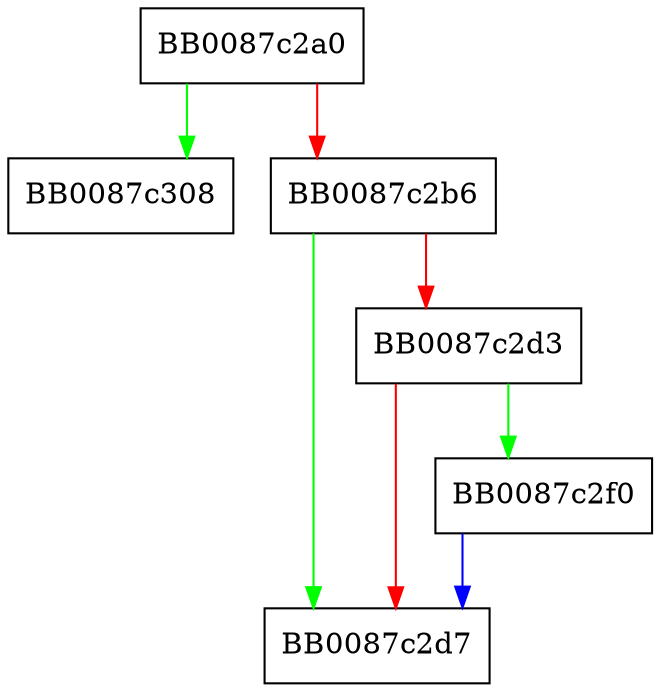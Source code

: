 digraph _IO_wdefault_doallocate {
  node [shape="box"];
  graph [splines=ortho];
  BB0087c2a0 -> BB0087c308 [color="green"];
  BB0087c2a0 -> BB0087c2b6 [color="red"];
  BB0087c2b6 -> BB0087c2d7 [color="green"];
  BB0087c2b6 -> BB0087c2d3 [color="red"];
  BB0087c2d3 -> BB0087c2f0 [color="green"];
  BB0087c2d3 -> BB0087c2d7 [color="red"];
  BB0087c2f0 -> BB0087c2d7 [color="blue"];
}